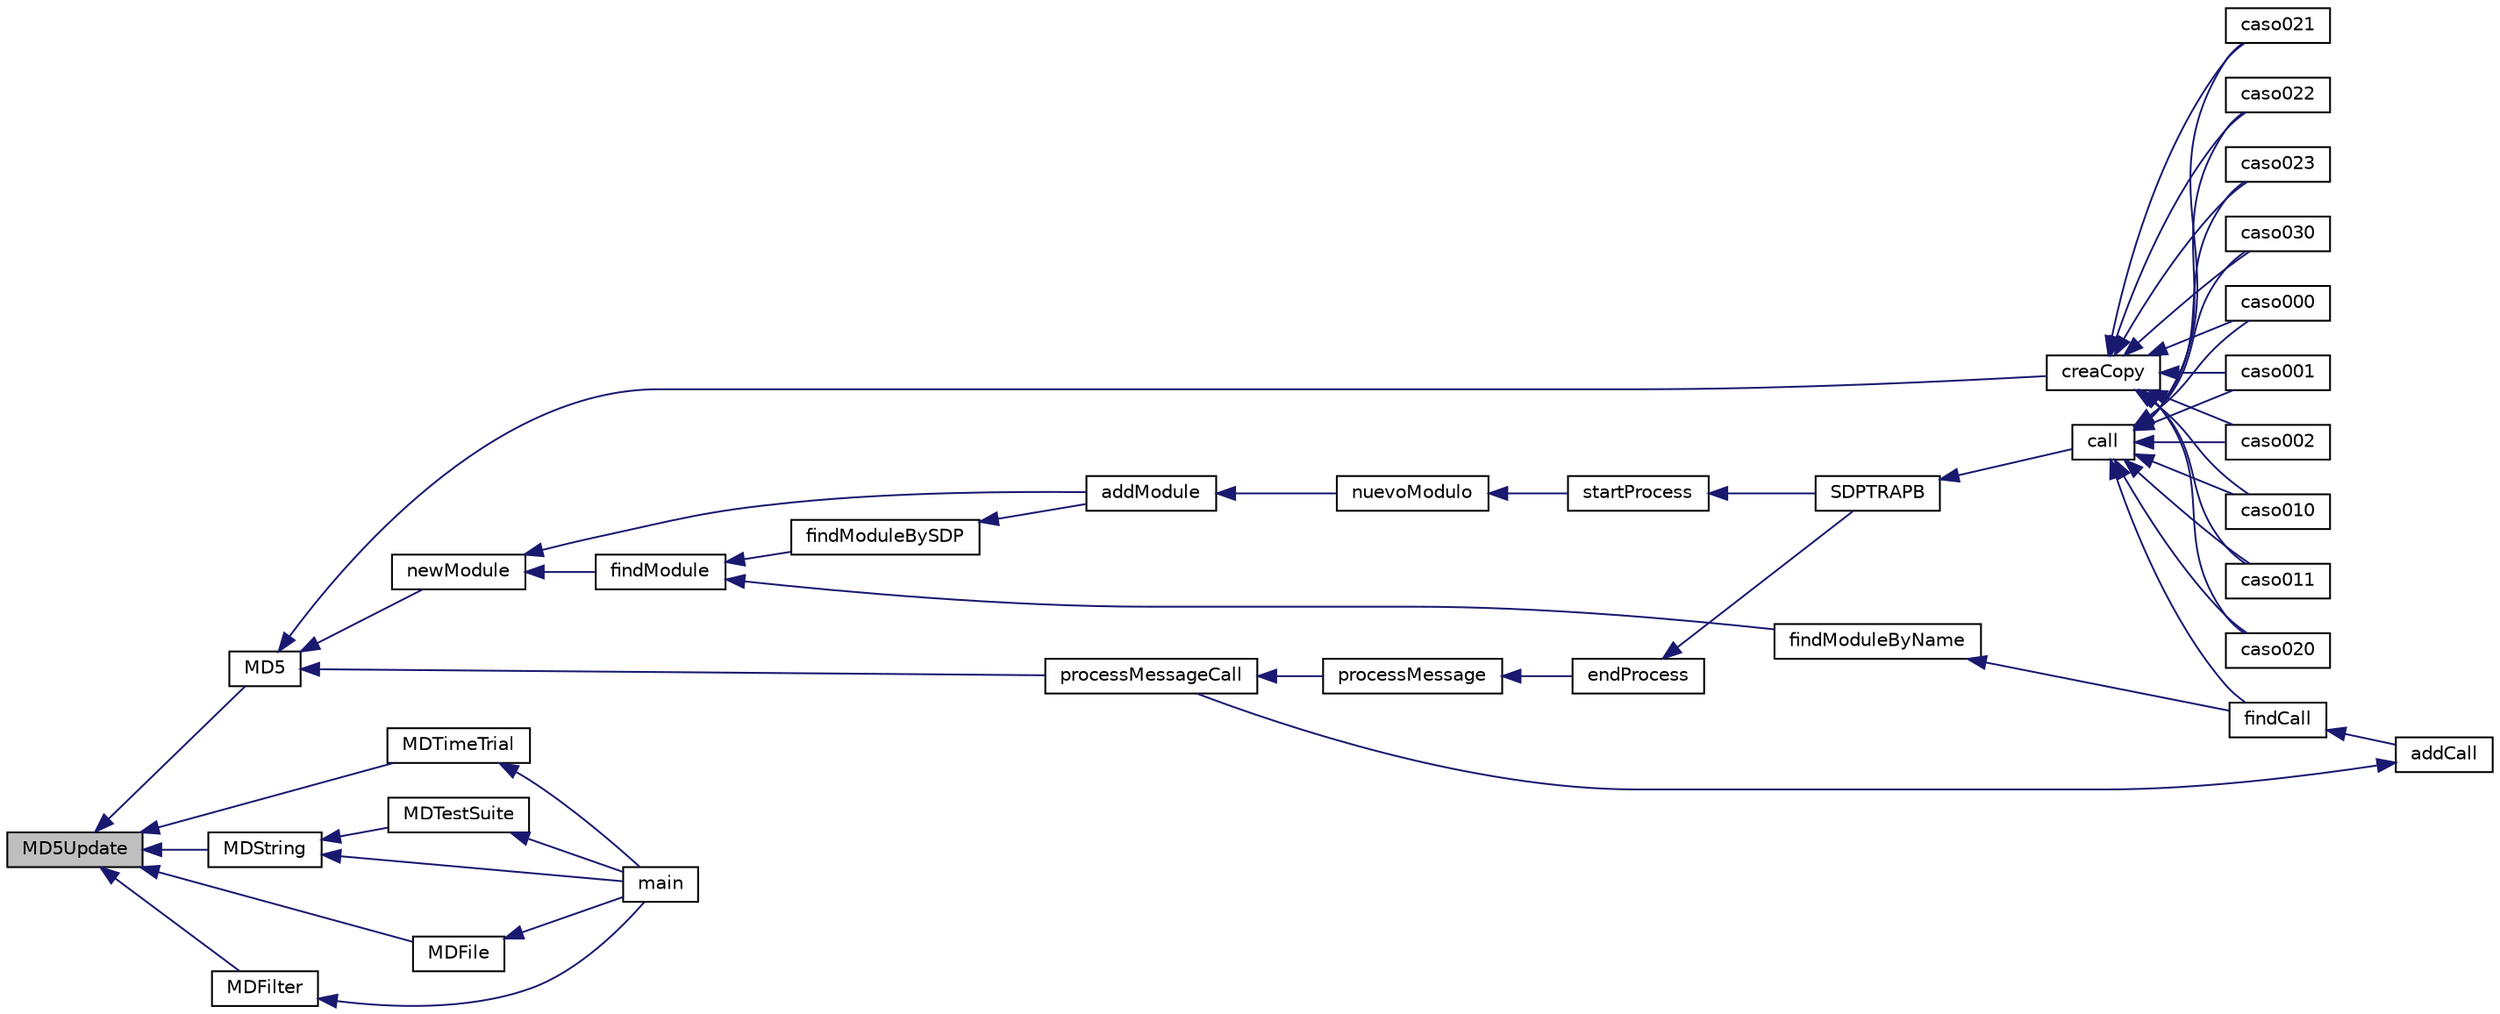 digraph "MD5Update"
{
  edge [fontname="Helvetica",fontsize="10",labelfontname="Helvetica",labelfontsize="10"];
  node [fontname="Helvetica",fontsize="10",shape=record];
  rankdir="LR";
  Node1 [label="MD5Update",height=0.2,width=0.4,color="black", fillcolor="grey75", style="filled", fontcolor="black"];
  Node1 -> Node2 [dir="back",color="midnightblue",fontsize="10",style="solid",fontname="Helvetica"];
  Node2 [label="MD5",height=0.2,width=0.4,color="black", fillcolor="white", style="filled",URL="$md5_8c.html#aa75a1419e565ea619428681420b59179"];
  Node2 -> Node3 [dir="back",color="midnightblue",fontsize="10",style="solid",fontname="Helvetica"];
  Node3 [label="processMessageCall",height=0.2,width=0.4,color="black", fillcolor="white", style="filled",URL="$messages_8c.html#a5c4b5bc4bbd5b78371891b44033225b2"];
  Node3 -> Node4 [dir="back",color="midnightblue",fontsize="10",style="solid",fontname="Helvetica"];
  Node4 [label="processMessage",height=0.2,width=0.4,color="black", fillcolor="white", style="filled",URL="$messages_8c.html#ad9a5bcb8859dbde9b0a6029b344b68cd"];
  Node4 -> Node5 [dir="back",color="midnightblue",fontsize="10",style="solid",fontname="Helvetica"];
  Node5 [label="endProcess",height=0.2,width=0.4,color="black", fillcolor="white", style="filled",URL="$_s_d_p_t_r_a_p_b_8c.html#aa42745580a553732a3f221db4d209801"];
  Node5 -> Node6 [dir="back",color="midnightblue",fontsize="10",style="solid",fontname="Helvetica"];
  Node6 [label="SDPTRAPB",height=0.2,width=0.4,color="black", fillcolor="white", style="filled",URL="$_s_d_p_t_r_a_p_b_8c.html#ae94cd489111188c3ccda942c856494f2"];
  Node6 -> Node7 [dir="back",color="midnightblue",fontsize="10",style="solid",fontname="Helvetica"];
  Node7 [label="call",height=0.2,width=0.4,color="black", fillcolor="white", style="filled",URL="$tst_functions_8c.html#ad404106300a4eba7630fc7a2b62dbd2e"];
  Node7 -> Node8 [dir="back",color="midnightblue",fontsize="10",style="solid",fontname="Helvetica"];
  Node8 [label="findCall",height=0.2,width=0.4,color="black", fillcolor="white", style="filled",URL="$modulos_8c.html#af7747e73680c46384ec80d5969c9b9d1"];
  Node8 -> Node9 [dir="back",color="midnightblue",fontsize="10",style="solid",fontname="Helvetica"];
  Node9 [label="addCall",height=0.2,width=0.4,color="black", fillcolor="white", style="filled",URL="$modulos_8c.html#a99eadd22b499b79658bd8b0ae82dd7bc"];
  Node9 -> Node3 [dir="back",color="midnightblue",fontsize="10",style="solid",fontname="Helvetica"];
  Node7 -> Node10 [dir="back",color="midnightblue",fontsize="10",style="solid",fontname="Helvetica"];
  Node10 [label="caso000",height=0.2,width=0.4,color="black", fillcolor="white", style="filled",URL="$tst_s_d_p_t_r_a_p_b_8c.html#a381922e0850fcf295cfa6ca4dad8e285"];
  Node7 -> Node11 [dir="back",color="midnightblue",fontsize="10",style="solid",fontname="Helvetica"];
  Node11 [label="caso001",height=0.2,width=0.4,color="black", fillcolor="white", style="filled",URL="$tst_s_d_p_t_r_a_p_b_8c.html#a530596048334769452fab0e8f132bd44"];
  Node7 -> Node12 [dir="back",color="midnightblue",fontsize="10",style="solid",fontname="Helvetica"];
  Node12 [label="caso002",height=0.2,width=0.4,color="black", fillcolor="white", style="filled",URL="$tst_s_d_p_t_r_a_p_b_8c.html#a6e2f28ac6331108f847b605da8ef7351"];
  Node7 -> Node13 [dir="back",color="midnightblue",fontsize="10",style="solid",fontname="Helvetica"];
  Node13 [label="caso010",height=0.2,width=0.4,color="black", fillcolor="white", style="filled",URL="$tst_s_d_p_t_r_a_p_b_8c.html#a74626e82b5be595c8e6853ddc0e436a0"];
  Node7 -> Node14 [dir="back",color="midnightblue",fontsize="10",style="solid",fontname="Helvetica"];
  Node14 [label="caso011",height=0.2,width=0.4,color="black", fillcolor="white", style="filled",URL="$tst_s_d_p_t_r_a_p_b_8c.html#ad315708b0cab72bf623f95a02cbf75eb"];
  Node7 -> Node15 [dir="back",color="midnightblue",fontsize="10",style="solid",fontname="Helvetica"];
  Node15 [label="caso020",height=0.2,width=0.4,color="black", fillcolor="white", style="filled",URL="$tst_s_d_p_t_r_a_p_b_8c.html#a0c86ec40714c6787c5cd5a514c7e2718"];
  Node7 -> Node16 [dir="back",color="midnightblue",fontsize="10",style="solid",fontname="Helvetica"];
  Node16 [label="caso021",height=0.2,width=0.4,color="black", fillcolor="white", style="filled",URL="$tst_s_d_p_t_r_a_p_b_8c.html#af57a1d8f4e576fac7358ea0215f335dd"];
  Node7 -> Node17 [dir="back",color="midnightblue",fontsize="10",style="solid",fontname="Helvetica"];
  Node17 [label="caso022",height=0.2,width=0.4,color="black", fillcolor="white", style="filled",URL="$tst_s_d_p_t_r_a_p_b_8c.html#a86e1803103de1b087599a1de20fa7618"];
  Node7 -> Node18 [dir="back",color="midnightblue",fontsize="10",style="solid",fontname="Helvetica"];
  Node18 [label="caso023",height=0.2,width=0.4,color="black", fillcolor="white", style="filled",URL="$tst_s_d_p_t_r_a_p_b_8c.html#a612b8af967a54e1d0b570a87d5638071"];
  Node7 -> Node19 [dir="back",color="midnightblue",fontsize="10",style="solid",fontname="Helvetica"];
  Node19 [label="caso030",height=0.2,width=0.4,color="black", fillcolor="white", style="filled",URL="$tst_s_d_p_t_r_a_p_b_8c.html#a3105d5232d7968ec5f04e434bc9dcac5"];
  Node2 -> Node20 [dir="back",color="midnightblue",fontsize="10",style="solid",fontname="Helvetica"];
  Node20 [label="newModule",height=0.2,width=0.4,color="black", fillcolor="white", style="filled",URL="$modulos_8c.html#a657a11252bee2a30b2e2f4e355badb3c"];
  Node20 -> Node21 [dir="back",color="midnightblue",fontsize="10",style="solid",fontname="Helvetica"];
  Node21 [label="addModule",height=0.2,width=0.4,color="black", fillcolor="white", style="filled",URL="$modulos_8c.html#a3f474d9711cf3cb795b314712a2e3ac0"];
  Node21 -> Node22 [dir="back",color="midnightblue",fontsize="10",style="solid",fontname="Helvetica"];
  Node22 [label="nuevoModulo",height=0.2,width=0.4,color="black", fillcolor="white", style="filled",URL="$_s_d_p_t_r_a_p_b_8c.html#a004616c530a9e96c121bf5aa81198eab"];
  Node22 -> Node23 [dir="back",color="midnightblue",fontsize="10",style="solid",fontname="Helvetica"];
  Node23 [label="startProcess",height=0.2,width=0.4,color="black", fillcolor="white", style="filled",URL="$_s_d_p_t_r_a_p_b_8c.html#ad67bdaaddcfa1424dad31c0b8187f829"];
  Node23 -> Node6 [dir="back",color="midnightblue",fontsize="10",style="solid",fontname="Helvetica"];
  Node20 -> Node24 [dir="back",color="midnightblue",fontsize="10",style="solid",fontname="Helvetica"];
  Node24 [label="findModule",height=0.2,width=0.4,color="black", fillcolor="white", style="filled",URL="$modulos_8c.html#a5529cc590957e9d813dbb71bc4db9dec"];
  Node24 -> Node25 [dir="back",color="midnightblue",fontsize="10",style="solid",fontname="Helvetica"];
  Node25 [label="findModuleBySDP",height=0.2,width=0.4,color="black", fillcolor="white", style="filled",URL="$modulos_8c.html#a0630639814484d4f148b8cb775499550"];
  Node25 -> Node21 [dir="back",color="midnightblue",fontsize="10",style="solid",fontname="Helvetica"];
  Node24 -> Node26 [dir="back",color="midnightblue",fontsize="10",style="solid",fontname="Helvetica"];
  Node26 [label="findModuleByName",height=0.2,width=0.4,color="black", fillcolor="white", style="filled",URL="$modulos_8c.html#aef1a885b24ebab07006ab20c1ad7eb00"];
  Node26 -> Node8 [dir="back",color="midnightblue",fontsize="10",style="solid",fontname="Helvetica"];
  Node2 -> Node27 [dir="back",color="midnightblue",fontsize="10",style="solid",fontname="Helvetica"];
  Node27 [label="creaCopy",height=0.2,width=0.4,color="black", fillcolor="white", style="filled",URL="$tst_functions_8c.html#af1c72887284ee2f2a9da6ed8fabbec93"];
  Node27 -> Node10 [dir="back",color="midnightblue",fontsize="10",style="solid",fontname="Helvetica"];
  Node27 -> Node11 [dir="back",color="midnightblue",fontsize="10",style="solid",fontname="Helvetica"];
  Node27 -> Node12 [dir="back",color="midnightblue",fontsize="10",style="solid",fontname="Helvetica"];
  Node27 -> Node13 [dir="back",color="midnightblue",fontsize="10",style="solid",fontname="Helvetica"];
  Node27 -> Node14 [dir="back",color="midnightblue",fontsize="10",style="solid",fontname="Helvetica"];
  Node27 -> Node15 [dir="back",color="midnightblue",fontsize="10",style="solid",fontname="Helvetica"];
  Node27 -> Node16 [dir="back",color="midnightblue",fontsize="10",style="solid",fontname="Helvetica"];
  Node27 -> Node17 [dir="back",color="midnightblue",fontsize="10",style="solid",fontname="Helvetica"];
  Node27 -> Node18 [dir="back",color="midnightblue",fontsize="10",style="solid",fontname="Helvetica"];
  Node27 -> Node19 [dir="back",color="midnightblue",fontsize="10",style="solid",fontname="Helvetica"];
  Node1 -> Node28 [dir="back",color="midnightblue",fontsize="10",style="solid",fontname="Helvetica"];
  Node28 [label="MDTimeTrial",height=0.2,width=0.4,color="black", fillcolor="white", style="filled",URL="$tst_m_d5_8c.html#a83d693f06f410dfae0fa07bdb784c413"];
  Node28 -> Node29 [dir="back",color="midnightblue",fontsize="10",style="solid",fontname="Helvetica"];
  Node29 [label="main",height=0.2,width=0.4,color="black", fillcolor="white", style="filled",URL="$tst_m_d5_8c.html#a91a3bbcc7eb26e8695255b2795d6e46f"];
  Node1 -> Node30 [dir="back",color="midnightblue",fontsize="10",style="solid",fontname="Helvetica"];
  Node30 [label="MDString",height=0.2,width=0.4,color="black", fillcolor="white", style="filled",URL="$tst_m_d5_8c.html#a3d43fd786c8df636396a9b720ad6e56b"];
  Node30 -> Node31 [dir="back",color="midnightblue",fontsize="10",style="solid",fontname="Helvetica"];
  Node31 [label="MDTestSuite",height=0.2,width=0.4,color="black", fillcolor="white", style="filled",URL="$tst_m_d5_8c.html#ac6ee08a44f4f1b5cd7a7bd3cb1e3fb74"];
  Node31 -> Node29 [dir="back",color="midnightblue",fontsize="10",style="solid",fontname="Helvetica"];
  Node30 -> Node29 [dir="back",color="midnightblue",fontsize="10",style="solid",fontname="Helvetica"];
  Node1 -> Node32 [dir="back",color="midnightblue",fontsize="10",style="solid",fontname="Helvetica"];
  Node32 [label="MDFile",height=0.2,width=0.4,color="black", fillcolor="white", style="filled",URL="$tst_m_d5_8c.html#a36f40dab09c3cfc6a28461c2973c2547"];
  Node32 -> Node29 [dir="back",color="midnightblue",fontsize="10",style="solid",fontname="Helvetica"];
  Node1 -> Node33 [dir="back",color="midnightblue",fontsize="10",style="solid",fontname="Helvetica"];
  Node33 [label="MDFilter",height=0.2,width=0.4,color="black", fillcolor="white", style="filled",URL="$tst_m_d5_8c.html#ab0cd45c6de89d86ab42945f36a05253f"];
  Node33 -> Node29 [dir="back",color="midnightblue",fontsize="10",style="solid",fontname="Helvetica"];
}
